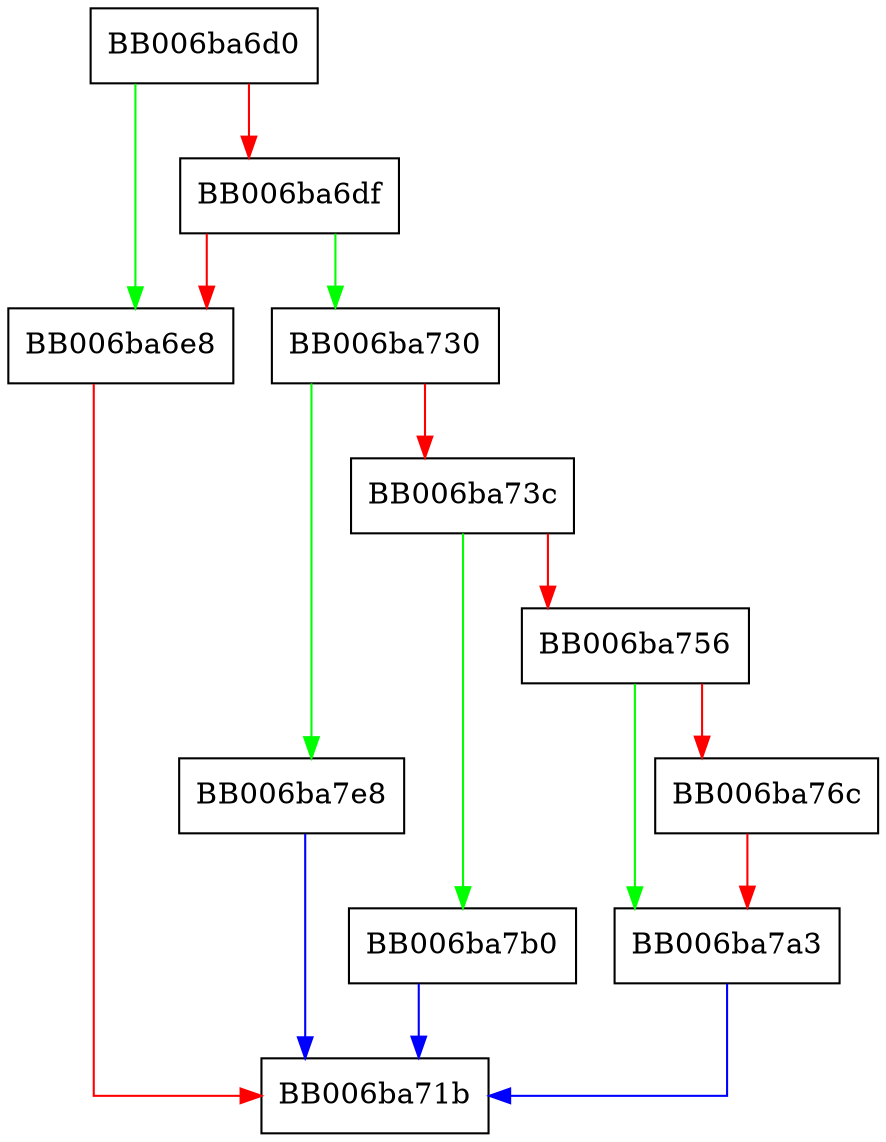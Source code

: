 digraph dhx_to_X9_42_pem_encode {
  node [shape="box"];
  graph [splines=ortho];
  BB006ba6d0 -> BB006ba6e8 [color="green"];
  BB006ba6d0 -> BB006ba6df [color="red"];
  BB006ba6df -> BB006ba730 [color="green"];
  BB006ba6df -> BB006ba6e8 [color="red"];
  BB006ba6e8 -> BB006ba71b [color="red"];
  BB006ba730 -> BB006ba7e8 [color="green"];
  BB006ba730 -> BB006ba73c [color="red"];
  BB006ba73c -> BB006ba7b0 [color="green"];
  BB006ba73c -> BB006ba756 [color="red"];
  BB006ba756 -> BB006ba7a3 [color="green"];
  BB006ba756 -> BB006ba76c [color="red"];
  BB006ba76c -> BB006ba7a3 [color="red"];
  BB006ba7a3 -> BB006ba71b [color="blue"];
  BB006ba7b0 -> BB006ba71b [color="blue"];
  BB006ba7e8 -> BB006ba71b [color="blue"];
}